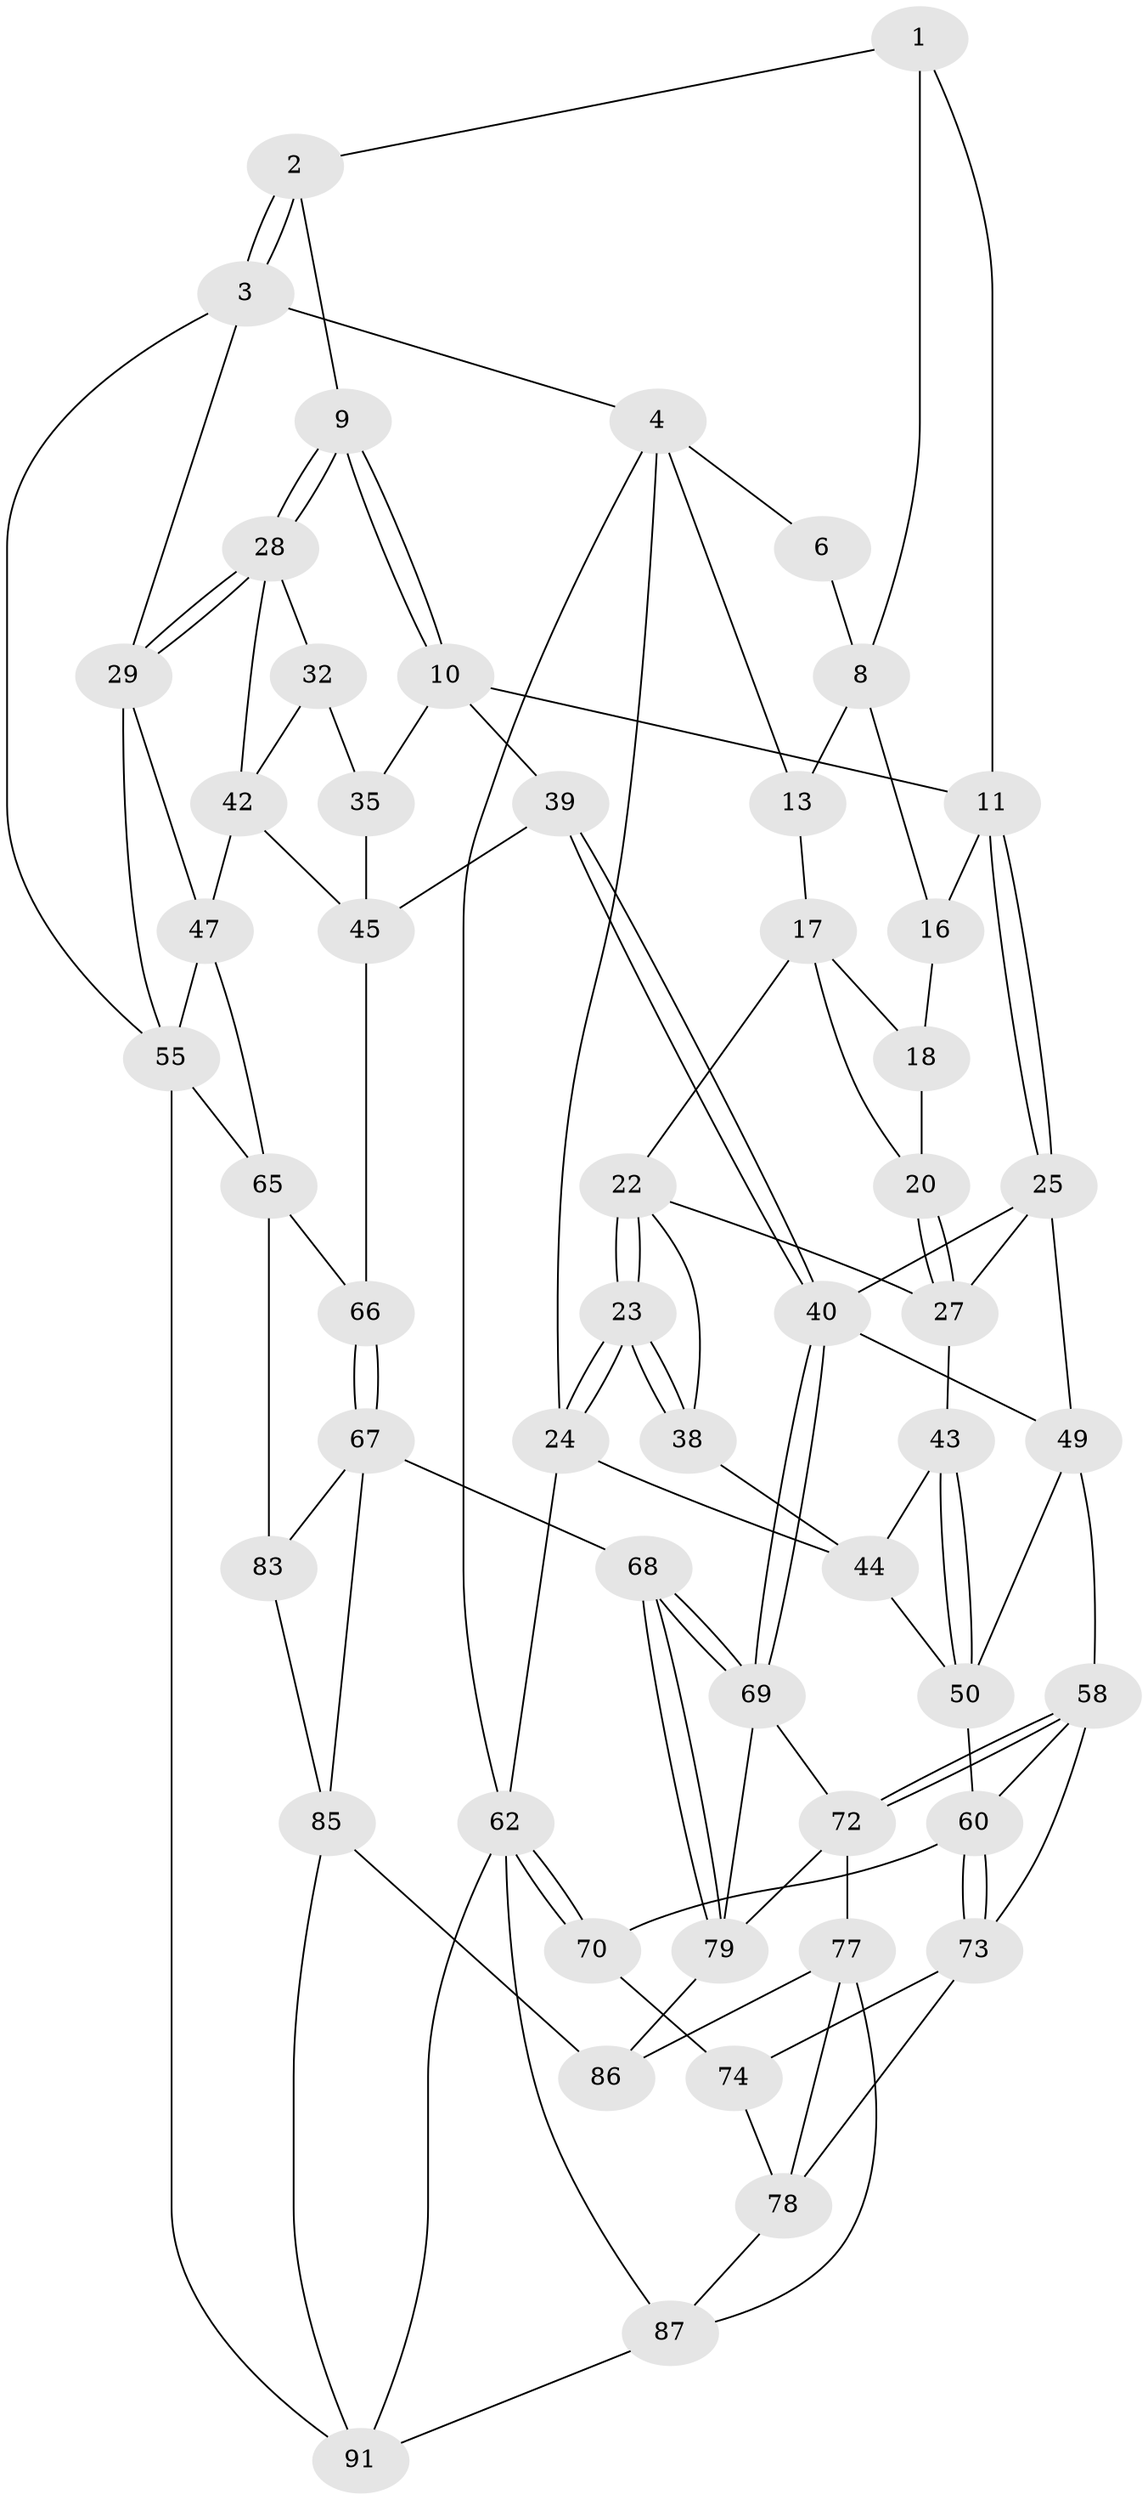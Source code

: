 // original degree distribution, {3: 0.054945054945054944, 4: 0.18681318681318682, 5: 0.5384615384615384, 6: 0.21978021978021978}
// Generated by graph-tools (version 1.1) at 2025/11/02/27/25 16:11:59]
// undirected, 54 vertices, 117 edges
graph export_dot {
graph [start="1"]
  node [color=gray90,style=filled];
  1 [pos="+0.5656853723977341+0",super="+7"];
  2 [pos="+0.5723733737395075+0"];
  3 [pos="+1+0"];
  4 [pos="+0+0",super="+5"];
  6 [pos="+0.35382580870008806+0"];
  8 [pos="+0.336674031277145+0",super="+15"];
  9 [pos="+0.5728780661553906+0.11175481188829364"];
  10 [pos="+0.5330284789255378+0.19966693993202977",super="+34"];
  11 [pos="+0.5278102083805507+0.20090815551510782",super="+12"];
  13 [pos="+0+0",super="+14"];
  16 [pos="+0.3200059083046976+0.1292698720415049"];
  17 [pos="+0.14325803367761908+0.07835859698236629",super="+21"];
  18 [pos="+0.22777814053640835+0.0653508168278479",super="+19"];
  20 [pos="+0.22780336641233973+0.19816134096797014"];
  22 [pos="+0+0.21448229482960912",super="+31"];
  23 [pos="+0+0.16973775849568806"];
  24 [pos="+0+0.13045519699392258",super="+52"];
  25 [pos="+0.46135155686566115+0.27610415402006044",super="+26"];
  27 [pos="+0.2292251200864519+0.3025713233185952",super="+30"];
  28 [pos="+1+0.028465034077969978",super="+33"];
  29 [pos="+1+0",super="+46"];
  32 [pos="+0.7874639596020016+0.23519923858399577",super="+36"];
  35 [pos="+0.7151701587433086+0.2545164240779038",super="+37"];
  38 [pos="+0.05960717986526249+0.3583700589806671"];
  39 [pos="+0.6423900801615698+0.44491106452457657"];
  40 [pos="+0.5928869814389732+0.49411362876062553",super="+41"];
  42 [pos="+0.8382604962560075+0.4159761348993171",super="+48"];
  43 [pos="+0.0983972535422425+0.39891752509601386"];
  44 [pos="+0.06956318435671434+0.4094537048752519",super="+51"];
  45 [pos="+0.6775306470705478+0.4504187551676423",super="+54"];
  47 [pos="+0.915262981508124+0.46434646638044735",super="+64"];
  49 [pos="+0.2791743946351067+0.37865686474010496",super="+57"];
  50 [pos="+0.210901021379552+0.4444345950535745",super="+53"];
  55 [pos="+1+0.8036499656076862",super="+56"];
  58 [pos="+0.36646027894293093+0.5963729587902615",super="+59"];
  60 [pos="+0.1767057533288997+0.5785426397672809",super="+61"];
  62 [pos="+0+0.7811392219518166",super="+63"];
  65 [pos="+0.863713020425078+0.6867677578400343",super="+82"];
  66 [pos="+0.800559540788749+0.6754435634754967"];
  67 [pos="+0.7900056205730073+0.6805462825229562",super="+84"];
  68 [pos="+0.6995026308105662+0.6750099535552256"];
  69 [pos="+0.6032307288805937+0.6150477803362737",super="+71"];
  70 [pos="+0+0.7067873334577914"];
  72 [pos="+0.39342547328812894+0.6750720954395631",super="+76"];
  73 [pos="+0.20221207201811808+0.7332787385768473",super="+75"];
  74 [pos="+0.1245060986635379+0.730447569377328"];
  77 [pos="+0.34717390861650754+0.7562238545187038",super="+88"];
  78 [pos="+0.24506715470865595+0.7504494029355135",super="+80"];
  79 [pos="+0.583613479940959+0.826528584888405",super="+81"];
  83 [pos="+0.8361724930571254+0.9909656143112942"];
  85 [pos="+0.5848437025220347+0.8679851077854466",super="+90"];
  86 [pos="+0.5840342277742444+0.8675289538452065"];
  87 [pos="+0+1",super="+89"];
  91 [pos="+0.824432589901562+1"];
  1 -- 2;
  1 -- 8;
  1 -- 11;
  2 -- 3;
  2 -- 3;
  2 -- 9;
  3 -- 4;
  3 -- 29;
  3 -- 55;
  4 -- 24;
  4 -- 13;
  4 -- 6;
  4 -- 62;
  6 -- 8;
  8 -- 16;
  8 -- 13;
  9 -- 10;
  9 -- 10;
  9 -- 28;
  9 -- 28;
  10 -- 11;
  10 -- 35;
  10 -- 39;
  11 -- 25;
  11 -- 25;
  11 -- 16;
  13 -- 17;
  16 -- 18;
  17 -- 18;
  17 -- 20;
  17 -- 22;
  18 -- 20;
  20 -- 27;
  20 -- 27;
  22 -- 23;
  22 -- 23;
  22 -- 38;
  22 -- 27;
  23 -- 24;
  23 -- 24;
  23 -- 38;
  23 -- 38;
  24 -- 62;
  24 -- 44;
  25 -- 40;
  25 -- 27;
  25 -- 49;
  27 -- 43;
  28 -- 29;
  28 -- 29;
  28 -- 32;
  28 -- 42;
  29 -- 47;
  29 -- 55;
  32 -- 42;
  32 -- 35;
  35 -- 45;
  38 -- 44;
  39 -- 40;
  39 -- 40;
  39 -- 45;
  40 -- 69;
  40 -- 69;
  40 -- 49;
  42 -- 45;
  42 -- 47;
  43 -- 44;
  43 -- 50;
  43 -- 50;
  44 -- 50;
  45 -- 66;
  47 -- 65;
  47 -- 55;
  49 -- 50;
  49 -- 58;
  50 -- 60;
  55 -- 91;
  55 -- 65;
  58 -- 72;
  58 -- 72;
  58 -- 60;
  58 -- 73;
  60 -- 73;
  60 -- 73;
  60 -- 70;
  62 -- 70;
  62 -- 70;
  62 -- 91;
  62 -- 87;
  65 -- 66;
  65 -- 83;
  66 -- 67;
  66 -- 67;
  67 -- 68;
  67 -- 83;
  67 -- 85;
  68 -- 69;
  68 -- 69;
  68 -- 79;
  68 -- 79;
  69 -- 72;
  69 -- 79;
  70 -- 74;
  72 -- 77;
  72 -- 79;
  73 -- 74;
  73 -- 78;
  74 -- 78;
  77 -- 78;
  77 -- 86;
  77 -- 87;
  78 -- 87;
  79 -- 86;
  83 -- 85;
  85 -- 86;
  85 -- 91;
  87 -- 91;
}
